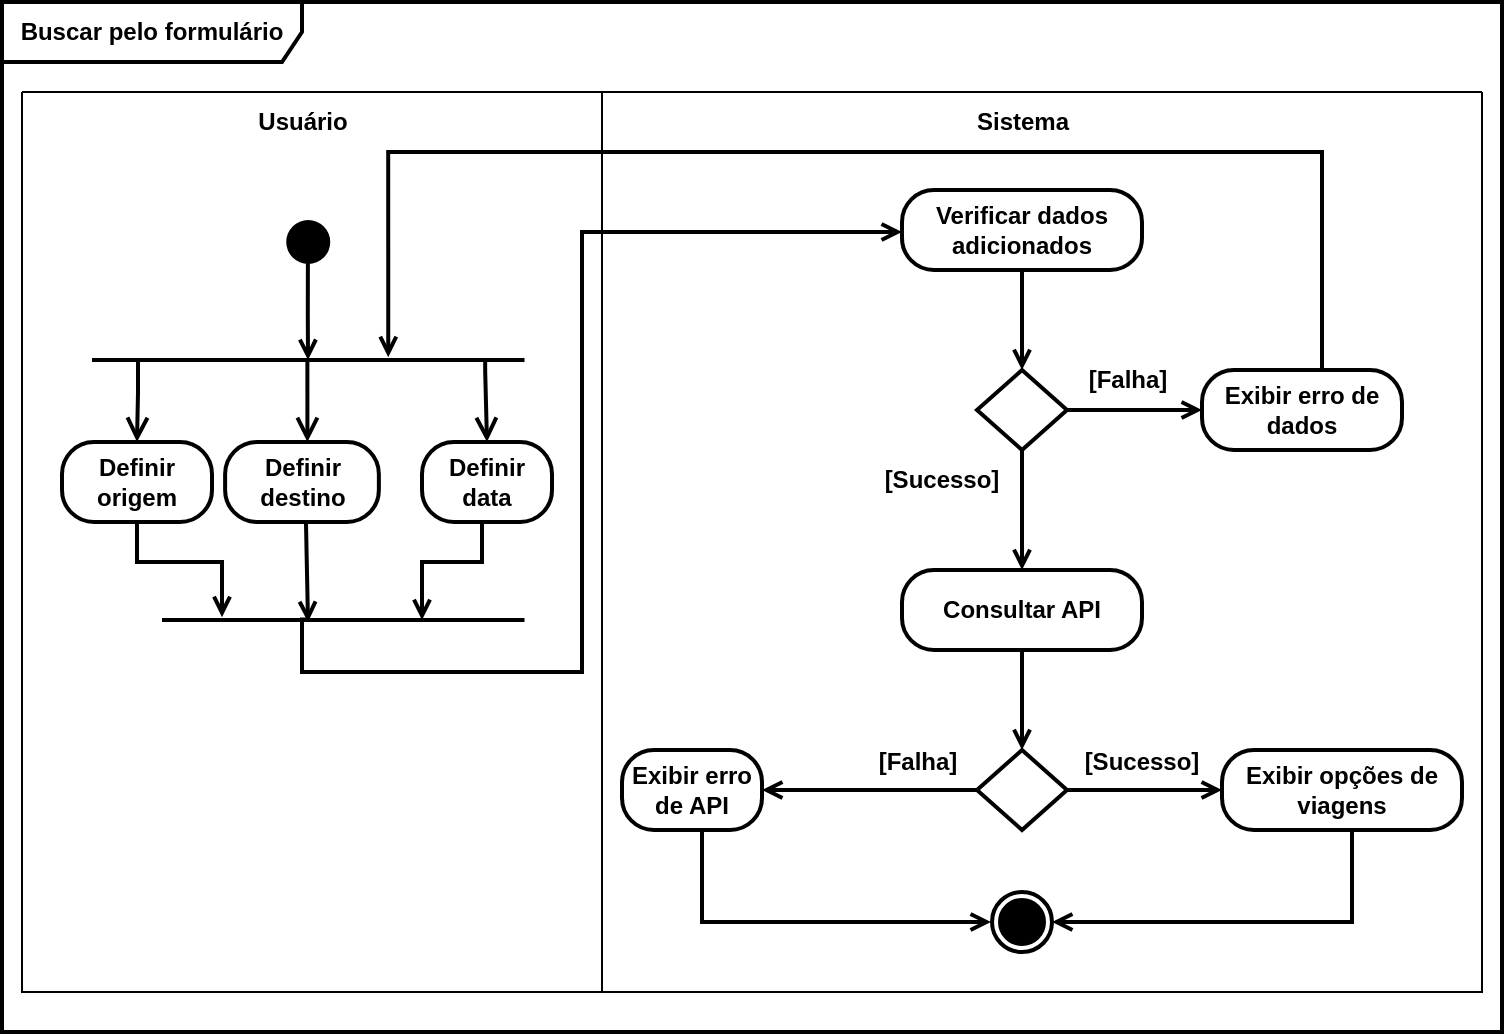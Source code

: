 <mxfile version="27.1.4">
  <diagram id="C5RBs43oDa-KdzZeNtuy" name="Page-1">
    <mxGraphModel grid="1" page="1" gridSize="10" guides="1" tooltips="1" connect="1" arrows="1" fold="1" pageScale="1" pageWidth="827" pageHeight="1169" math="0" shadow="0">
      <root>
        <mxCell id="WIyWlLk6GJQsqaUBKTNV-0" />
        <mxCell id="WIyWlLk6GJQsqaUBKTNV-1" parent="WIyWlLk6GJQsqaUBKTNV-0" />
        <mxCell id="eiDQOK38_1h7FZ8yeTF6-10" value="Buscar pelo formulário" style="shape=umlFrame;whiteSpace=wrap;html=1;pointerEvents=0;width=150;height=30;strokeWidth=2;fontStyle=1" vertex="1" parent="WIyWlLk6GJQsqaUBKTNV-1">
          <mxGeometry x="1130" y="-45" width="750" height="515" as="geometry" />
        </mxCell>
        <mxCell id="eiDQOK38_1h7FZ8yeTF6-142" style="edgeStyle=orthogonalEdgeStyle;rounded=0;orthogonalLoop=1;jettySize=auto;html=1;endArrow=open;endFill=0;exitX=0.403;exitY=0.494;exitDx=0;exitDy=0;exitPerimeter=0;strokeWidth=2;" edge="1" parent="WIyWlLk6GJQsqaUBKTNV-1" source="n-twqc49LTAcAogqDrhY-0">
          <mxGeometry relative="1" as="geometry">
            <Array as="points">
              <mxPoint x="1280" y="264" />
              <mxPoint x="1280" y="290" />
              <mxPoint x="1420" y="290" />
              <mxPoint x="1420" y="70" />
              <mxPoint x="1580" y="70" />
            </Array>
            <mxPoint x="1342.319" y="874.152" as="sourcePoint" />
            <mxPoint x="1580" y="70" as="targetPoint" />
          </mxGeometry>
        </mxCell>
        <mxCell id="n-twqc49LTAcAogqDrhY-0" value="" style="line;strokeWidth=2;fillColor=none;align=left;verticalAlign=middle;spacingTop=-1;spacingLeft=3;spacingRight=3;rotatable=0;labelPosition=right;points=[];portConstraint=eastwest;strokeColor=inherit;fontStyle=1" vertex="1" parent="WIyWlLk6GJQsqaUBKTNV-1">
          <mxGeometry x="1210" y="245" width="181.25" height="38" as="geometry" />
        </mxCell>
        <mxCell id="n-twqc49LTAcAogqDrhY-1" value="" style="line;strokeWidth=2;fillColor=none;align=left;verticalAlign=middle;spacingTop=-1;spacingLeft=3;spacingRight=3;rotatable=0;labelPosition=right;points=[];portConstraint=eastwest;strokeColor=inherit;fontStyle=1" vertex="1" parent="WIyWlLk6GJQsqaUBKTNV-1">
          <mxGeometry x="1175" y="115" width="216.25" height="38" as="geometry" />
        </mxCell>
        <mxCell id="n-twqc49LTAcAogqDrhY-2" value="" style="endArrow=open;html=1;rounded=0;endFill=0;strokeWidth=2;fontStyle=1;exitX=0.526;exitY=1.019;exitDx=0;exitDy=0;exitPerimeter=0;" edge="1" parent="WIyWlLk6GJQsqaUBKTNV-1" source="n-twqc49LTAcAogqDrhY-6">
          <mxGeometry width="50" height="50" relative="1" as="geometry">
            <mxPoint x="1282.54" y="215" as="sourcePoint" />
            <mxPoint x="1283" y="265" as="targetPoint" />
          </mxGeometry>
        </mxCell>
        <mxCell id="n-twqc49LTAcAogqDrhY-3" value="" style="endArrow=open;html=1;rounded=0;entryX=0.721;entryY=0.501;entryDx=0;entryDy=0;entryPerimeter=0;endFill=0;strokeWidth=2;edgeStyle=orthogonalEdgeStyle;exitX=0.5;exitY=1;exitDx=0;exitDy=0;fontStyle=1" edge="1" parent="WIyWlLk6GJQsqaUBKTNV-1" source="n-twqc49LTAcAogqDrhY-10" target="n-twqc49LTAcAogqDrhY-0">
          <mxGeometry width="50" height="50" relative="1" as="geometry">
            <mxPoint x="1435" y="215" as="sourcePoint" />
            <mxPoint x="1355" y="255" as="targetPoint" />
            <Array as="points">
              <mxPoint x="1370" y="215" />
              <mxPoint x="1370" y="235" />
              <mxPoint x="1340" y="235" />
              <mxPoint x="1340" y="264" />
            </Array>
          </mxGeometry>
        </mxCell>
        <mxCell id="n-twqc49LTAcAogqDrhY-4" value="" style="edgeStyle=orthogonalEdgeStyle;html=1;verticalAlign=bottom;endArrow=open;endSize=8;rounded=0;entryX=0.5;entryY=0;entryDx=0;entryDy=0;exitX=0.111;exitY=0.523;exitDx=0;exitDy=0;exitPerimeter=0;strokeWidth=2;fontStyle=1" edge="1" parent="WIyWlLk6GJQsqaUBKTNV-1" source="n-twqc49LTAcAogqDrhY-1" target="n-twqc49LTAcAogqDrhY-11">
          <mxGeometry relative="1" as="geometry">
            <mxPoint x="1138.68" y="174.96" as="targetPoint" />
            <Array as="points">
              <mxPoint x="1198" y="135" />
              <mxPoint x="1198" y="150" />
              <mxPoint x="1198" y="150" />
            </Array>
            <mxPoint x="1155" y="145" as="sourcePoint" />
          </mxGeometry>
        </mxCell>
        <mxCell id="n-twqc49LTAcAogqDrhY-5" value="" style="edgeStyle=orthogonalEdgeStyle;html=1;verticalAlign=bottom;endArrow=open;endSize=8;rounded=0;exitX=0.498;exitY=0.504;exitDx=0;exitDy=0;exitPerimeter=0;strokeWidth=2;fontStyle=1" edge="1" parent="WIyWlLk6GJQsqaUBKTNV-1" source="n-twqc49LTAcAogqDrhY-1" target="n-twqc49LTAcAogqDrhY-6">
          <mxGeometry relative="1" as="geometry">
            <mxPoint x="1283.19" y="175.56" as="targetPoint" />
            <Array as="points">
              <mxPoint x="1283" y="155" />
              <mxPoint x="1283" y="155" />
            </Array>
            <mxPoint x="1351" y="145" as="sourcePoint" />
          </mxGeometry>
        </mxCell>
        <mxCell id="n-twqc49LTAcAogqDrhY-6" value="Definir destino" style="rounded=1;whiteSpace=wrap;html=1;arcSize=40;fontColor=#000000;fillColor=#FFFFFF;strokeColor=#000000;strokeWidth=2;fontStyle=1" vertex="1" parent="WIyWlLk6GJQsqaUBKTNV-1">
          <mxGeometry x="1241.56" y="175" width="76.87" height="40" as="geometry" />
        </mxCell>
        <mxCell id="n-twqc49LTAcAogqDrhY-7" value="" style="edgeStyle=orthogonalEdgeStyle;html=1;verticalAlign=bottom;endArrow=open;endSize=8;rounded=0;strokeWidth=2;entryX=0.5;entryY=0;entryDx=0;entryDy=0;fontStyle=1;exitX=0.909;exitY=0.5;exitDx=0;exitDy=0;exitPerimeter=0;" edge="1" parent="WIyWlLk6GJQsqaUBKTNV-1" source="n-twqc49LTAcAogqDrhY-1" target="n-twqc49LTAcAogqDrhY-10">
          <mxGeometry relative="1" as="geometry">
            <mxPoint x="1432.5" y="175.0" as="targetPoint" />
            <Array as="points">
              <mxPoint x="1372" y="140" />
              <mxPoint x="1372" y="140" />
            </Array>
            <mxPoint x="1370" y="140" as="sourcePoint" />
          </mxGeometry>
        </mxCell>
        <mxCell id="n-twqc49LTAcAogqDrhY-8" style="edgeStyle=orthogonalEdgeStyle;rounded=0;orthogonalLoop=1;jettySize=auto;html=1;entryX=0.168;entryY=0.464;entryDx=0;entryDy=0;entryPerimeter=0;strokeWidth=2;fontStyle=1;endArrow=open;endFill=0;" edge="1" parent="WIyWlLk6GJQsqaUBKTNV-1" source="n-twqc49LTAcAogqDrhY-11" target="n-twqc49LTAcAogqDrhY-0">
          <mxGeometry relative="1" as="geometry">
            <Array as="points">
              <mxPoint x="1198" y="235" />
              <mxPoint x="1240" y="235" />
              <mxPoint x="1240" y="263" />
            </Array>
          </mxGeometry>
        </mxCell>
        <mxCell id="n-twqc49LTAcAogqDrhY-9" style="edgeStyle=orthogonalEdgeStyle;rounded=0;orthogonalLoop=1;jettySize=auto;html=1;endArrow=open;endFill=0;strokeWidth=2;exitX=0.494;exitY=0.854;exitDx=0;exitDy=0;exitPerimeter=0;" edge="1" parent="WIyWlLk6GJQsqaUBKTNV-1" source="n-twqc49LTAcAogqDrhY-12">
          <mxGeometry relative="1" as="geometry">
            <mxPoint x="1283.13" y="90" as="sourcePoint" />
            <mxPoint x="1283" y="134" as="targetPoint" />
          </mxGeometry>
        </mxCell>
        <mxCell id="n-twqc49LTAcAogqDrhY-10" value="Definir data" style="rounded=1;whiteSpace=wrap;html=1;arcSize=40;fontColor=#000000;fillColor=#FFFFFF;strokeColor=#000000;strokeWidth=2;fontStyle=1" vertex="1" parent="WIyWlLk6GJQsqaUBKTNV-1">
          <mxGeometry x="1340" y="175" width="65" height="40" as="geometry" />
        </mxCell>
        <mxCell id="n-twqc49LTAcAogqDrhY-11" value="Definir origem" style="rounded=1;whiteSpace=wrap;html=1;arcSize=40;fontColor=#000000;fillColor=#FFFFFF;strokeColor=#000000;strokeWidth=2;fontStyle=1" vertex="1" parent="WIyWlLk6GJQsqaUBKTNV-1">
          <mxGeometry x="1160" y="175" width="75" height="40" as="geometry" />
        </mxCell>
        <mxCell id="n-twqc49LTAcAogqDrhY-12" value="" style="ellipse;html=1;shape=startState;fillColor=light-dark(#000000,#000000);strokeColor=none;strokeWidth=2;fontStyle=1" vertex="1" parent="WIyWlLk6GJQsqaUBKTNV-1">
          <mxGeometry x="1268.12" y="60" width="30" height="30" as="geometry" />
        </mxCell>
        <mxCell id="n-twqc49LTAcAogqDrhY-13" value="Usuário" style="text;html=1;align=center;verticalAlign=middle;resizable=0;points=[];autosize=1;strokeColor=none;fillColor=none;fontStyle=1" vertex="1" parent="WIyWlLk6GJQsqaUBKTNV-1">
          <mxGeometry x="1249.99" width="60" height="30" as="geometry" />
        </mxCell>
        <mxCell id="n-twqc49LTAcAogqDrhY-14" style="edgeStyle=orthogonalEdgeStyle;rounded=0;orthogonalLoop=1;jettySize=auto;html=1;entryX=0.5;entryY=0;entryDx=0;entryDy=0;endArrow=open;endFill=0;strokeWidth=2;" edge="1" parent="WIyWlLk6GJQsqaUBKTNV-1" source="n-twqc49LTAcAogqDrhY-15" target="n-twqc49LTAcAogqDrhY-18">
          <mxGeometry relative="1" as="geometry" />
        </mxCell>
        <mxCell id="n-twqc49LTAcAogqDrhY-15" value="Verificar dados adicionados" style="rounded=1;whiteSpace=wrap;html=1;arcSize=40;fontColor=#000000;fillColor=#FFFFFF;strokeColor=#000000;strokeWidth=2;fontStyle=1" vertex="1" parent="WIyWlLk6GJQsqaUBKTNV-1">
          <mxGeometry x="1580" y="49" width="120" height="40" as="geometry" />
        </mxCell>
        <mxCell id="n-twqc49LTAcAogqDrhY-16" style="edgeStyle=orthogonalEdgeStyle;rounded=0;orthogonalLoop=1;jettySize=auto;html=1;entryX=0;entryY=0.5;entryDx=0;entryDy=0;endArrow=open;endFill=0;strokeWidth=2;" edge="1" parent="WIyWlLk6GJQsqaUBKTNV-1" source="n-twqc49LTAcAogqDrhY-18" target="n-twqc49LTAcAogqDrhY-20">
          <mxGeometry relative="1" as="geometry" />
        </mxCell>
        <mxCell id="n-twqc49LTAcAogqDrhY-17" style="edgeStyle=orthogonalEdgeStyle;rounded=0;orthogonalLoop=1;jettySize=auto;html=1;entryX=0.5;entryY=0;entryDx=0;entryDy=0;strokeWidth=2;endArrow=open;endFill=0;" edge="1" parent="WIyWlLk6GJQsqaUBKTNV-1" source="n-twqc49LTAcAogqDrhY-18" target="n-twqc49LTAcAogqDrhY-23">
          <mxGeometry relative="1" as="geometry" />
        </mxCell>
        <mxCell id="n-twqc49LTAcAogqDrhY-18" value="" style="rhombus;whiteSpace=wrap;html=1;fontStyle=1;strokeWidth=2;container=0;" vertex="1" parent="WIyWlLk6GJQsqaUBKTNV-1">
          <mxGeometry x="1617.5" y="139" width="45" height="40" as="geometry" />
        </mxCell>
        <mxCell id="n-twqc49LTAcAogqDrhY-20" value="Exibir erro de dados" style="rounded=1;whiteSpace=wrap;html=1;arcSize=40;fontColor=#000000;fillColor=#FFFFFF;strokeColor=#000000;strokeWidth=2;fontStyle=1" vertex="1" parent="WIyWlLk6GJQsqaUBKTNV-1">
          <mxGeometry x="1730" y="139" width="100" height="40" as="geometry" />
        </mxCell>
        <mxCell id="n-twqc49LTAcAogqDrhY-22" style="edgeStyle=orthogonalEdgeStyle;rounded=0;orthogonalLoop=1;jettySize=auto;html=1;entryX=0.5;entryY=0;entryDx=0;entryDy=0;endArrow=open;endFill=0;strokeWidth=2;" edge="1" parent="WIyWlLk6GJQsqaUBKTNV-1" source="n-twqc49LTAcAogqDrhY-23" target="n-twqc49LTAcAogqDrhY-30">
          <mxGeometry relative="1" as="geometry" />
        </mxCell>
        <mxCell id="n-twqc49LTAcAogqDrhY-23" value="Consultar API" style="rounded=1;whiteSpace=wrap;html=1;arcSize=40;fontColor=#000000;fillColor=#FFFFFF;strokeColor=#000000;strokeWidth=2;fontStyle=1" vertex="1" parent="WIyWlLk6GJQsqaUBKTNV-1">
          <mxGeometry x="1580" y="239" width="120" height="40" as="geometry" />
        </mxCell>
        <mxCell id="n-twqc49LTAcAogqDrhY-24" value="[Falha]" style="text;html=1;align=center;verticalAlign=middle;whiteSpace=wrap;rounded=0;strokeWidth=2;fontStyle=1" vertex="1" parent="WIyWlLk6GJQsqaUBKTNV-1">
          <mxGeometry x="1662.5" y="129" width="60" height="30" as="geometry" />
        </mxCell>
        <mxCell id="n-twqc49LTAcAogqDrhY-25" value="[Sucesso]" style="text;html=1;align=center;verticalAlign=middle;whiteSpace=wrap;rounded=0;strokeWidth=2;fontStyle=1" vertex="1" parent="WIyWlLk6GJQsqaUBKTNV-1">
          <mxGeometry x="1570" y="179" width="60" height="30" as="geometry" />
        </mxCell>
        <mxCell id="n-twqc49LTAcAogqDrhY-26" style="edgeStyle=orthogonalEdgeStyle;rounded=0;orthogonalLoop=1;jettySize=auto;html=1;entryX=-0.017;entryY=0.527;entryDx=0;entryDy=0;endArrow=open;endFill=0;strokeWidth=2;entryPerimeter=0;" edge="1" parent="WIyWlLk6GJQsqaUBKTNV-1" source="n-twqc49LTAcAogqDrhY-27" target="n-twqc49LTAcAogqDrhY-33">
          <mxGeometry relative="1" as="geometry">
            <Array as="points">
              <mxPoint x="1480" y="415" />
              <mxPoint x="1625" y="415" />
            </Array>
          </mxGeometry>
        </mxCell>
        <mxCell id="n-twqc49LTAcAogqDrhY-27" value="Exibir erro de API" style="rounded=1;whiteSpace=wrap;html=1;arcSize=40;fontColor=#000000;fillColor=#FFFFFF;strokeColor=#000000;strokeWidth=2;fontStyle=1" vertex="1" parent="WIyWlLk6GJQsqaUBKTNV-1">
          <mxGeometry x="1440" y="329" width="70" height="40" as="geometry" />
        </mxCell>
        <mxCell id="n-twqc49LTAcAogqDrhY-28" style="edgeStyle=orthogonalEdgeStyle;rounded=0;orthogonalLoop=1;jettySize=auto;html=1;endArrow=open;endFill=0;strokeWidth=2;" edge="1" parent="WIyWlLk6GJQsqaUBKTNV-1" source="n-twqc49LTAcAogqDrhY-30" target="n-twqc49LTAcAogqDrhY-32">
          <mxGeometry relative="1" as="geometry" />
        </mxCell>
        <mxCell id="n-twqc49LTAcAogqDrhY-29" style="edgeStyle=orthogonalEdgeStyle;rounded=0;orthogonalLoop=1;jettySize=auto;html=1;endArrow=open;endFill=0;strokeWidth=2;" edge="1" parent="WIyWlLk6GJQsqaUBKTNV-1" source="n-twqc49LTAcAogqDrhY-30" target="n-twqc49LTAcAogqDrhY-27">
          <mxGeometry relative="1" as="geometry" />
        </mxCell>
        <mxCell id="n-twqc49LTAcAogqDrhY-30" value="" style="rhombus;whiteSpace=wrap;html=1;fontStyle=1;strokeWidth=2;container=0;" vertex="1" parent="WIyWlLk6GJQsqaUBKTNV-1">
          <mxGeometry x="1617.5" y="329" width="45" height="40" as="geometry" />
        </mxCell>
        <mxCell id="n-twqc49LTAcAogqDrhY-31" style="edgeStyle=orthogonalEdgeStyle;rounded=0;orthogonalLoop=1;jettySize=auto;html=1;entryX=1;entryY=0.5;entryDx=0;entryDy=0;endArrow=open;endFill=0;strokeWidth=2;" edge="1" parent="WIyWlLk6GJQsqaUBKTNV-1" target="n-twqc49LTAcAogqDrhY-33">
          <mxGeometry relative="1" as="geometry">
            <Array as="points">
              <mxPoint x="1805" y="415" />
            </Array>
            <mxPoint x="1805" y="369" as="sourcePoint" />
            <mxPoint x="1690" y="434" as="targetPoint" />
          </mxGeometry>
        </mxCell>
        <mxCell id="n-twqc49LTAcAogqDrhY-32" value="Exibir opções de viagens" style="rounded=1;whiteSpace=wrap;html=1;arcSize=40;fontColor=#000000;fillColor=#FFFFFF;strokeColor=#000000;strokeWidth=2;fontStyle=1" vertex="1" parent="WIyWlLk6GJQsqaUBKTNV-1">
          <mxGeometry x="1740" y="329" width="120" height="40" as="geometry" />
        </mxCell>
        <mxCell id="n-twqc49LTAcAogqDrhY-34" value="Sistema" style="text;html=1;align=center;verticalAlign=middle;resizable=0;points=[];autosize=1;strokeColor=none;fillColor=none;fontStyle=1" vertex="1" parent="WIyWlLk6GJQsqaUBKTNV-1">
          <mxGeometry x="1605" width="70" height="30" as="geometry" />
        </mxCell>
        <mxCell id="n-twqc49LTAcAogqDrhY-35" value="[Falha]" style="text;html=1;align=center;verticalAlign=middle;whiteSpace=wrap;rounded=0;strokeWidth=2;fontStyle=1" vertex="1" parent="WIyWlLk6GJQsqaUBKTNV-1">
          <mxGeometry x="1557.5" y="320" width="60" height="30" as="geometry" />
        </mxCell>
        <mxCell id="n-twqc49LTAcAogqDrhY-36" value="[Sucesso]" style="text;html=1;align=center;verticalAlign=middle;whiteSpace=wrap;rounded=0;strokeWidth=2;fontStyle=1" vertex="1" parent="WIyWlLk6GJQsqaUBKTNV-1">
          <mxGeometry x="1670" y="320" width="60" height="30" as="geometry" />
        </mxCell>
        <mxCell id="n-twqc49LTAcAogqDrhY-37" value="" style="swimlane;startSize=0;" vertex="1" parent="WIyWlLk6GJQsqaUBKTNV-1">
          <mxGeometry x="1140" width="290" height="450" as="geometry" />
        </mxCell>
        <mxCell id="n-twqc49LTAcAogqDrhY-38" value="" style="swimlane;startSize=0;" vertex="1" parent="WIyWlLk6GJQsqaUBKTNV-1">
          <mxGeometry x="1430" width="440" height="450" as="geometry" />
        </mxCell>
        <mxCell id="n-twqc49LTAcAogqDrhY-33" value="" style="ellipse;html=1;shape=endState;fillColor=light-dark(#000000,#000000);strokeColor=default;strokeWidth=2;fontStyle=1" vertex="1" parent="n-twqc49LTAcAogqDrhY-38">
          <mxGeometry x="195" y="400" width="30" height="30" as="geometry" />
        </mxCell>
        <mxCell id="n-twqc49LTAcAogqDrhY-39" style="edgeStyle=orthogonalEdgeStyle;rounded=0;orthogonalLoop=1;jettySize=auto;html=1;entryX=0.685;entryY=0.463;entryDx=0;entryDy=0;entryPerimeter=0;strokeWidth=2;exitX=0.5;exitY=0;exitDx=0;exitDy=0;endArrow=open;endFill=0;" edge="1" parent="WIyWlLk6GJQsqaUBKTNV-1" source="n-twqc49LTAcAogqDrhY-20" target="n-twqc49LTAcAogqDrhY-1">
          <mxGeometry relative="1" as="geometry">
            <Array as="points">
              <mxPoint x="1790" y="30" />
              <mxPoint x="1323" y="30" />
            </Array>
          </mxGeometry>
        </mxCell>
      </root>
    </mxGraphModel>
  </diagram>
</mxfile>
